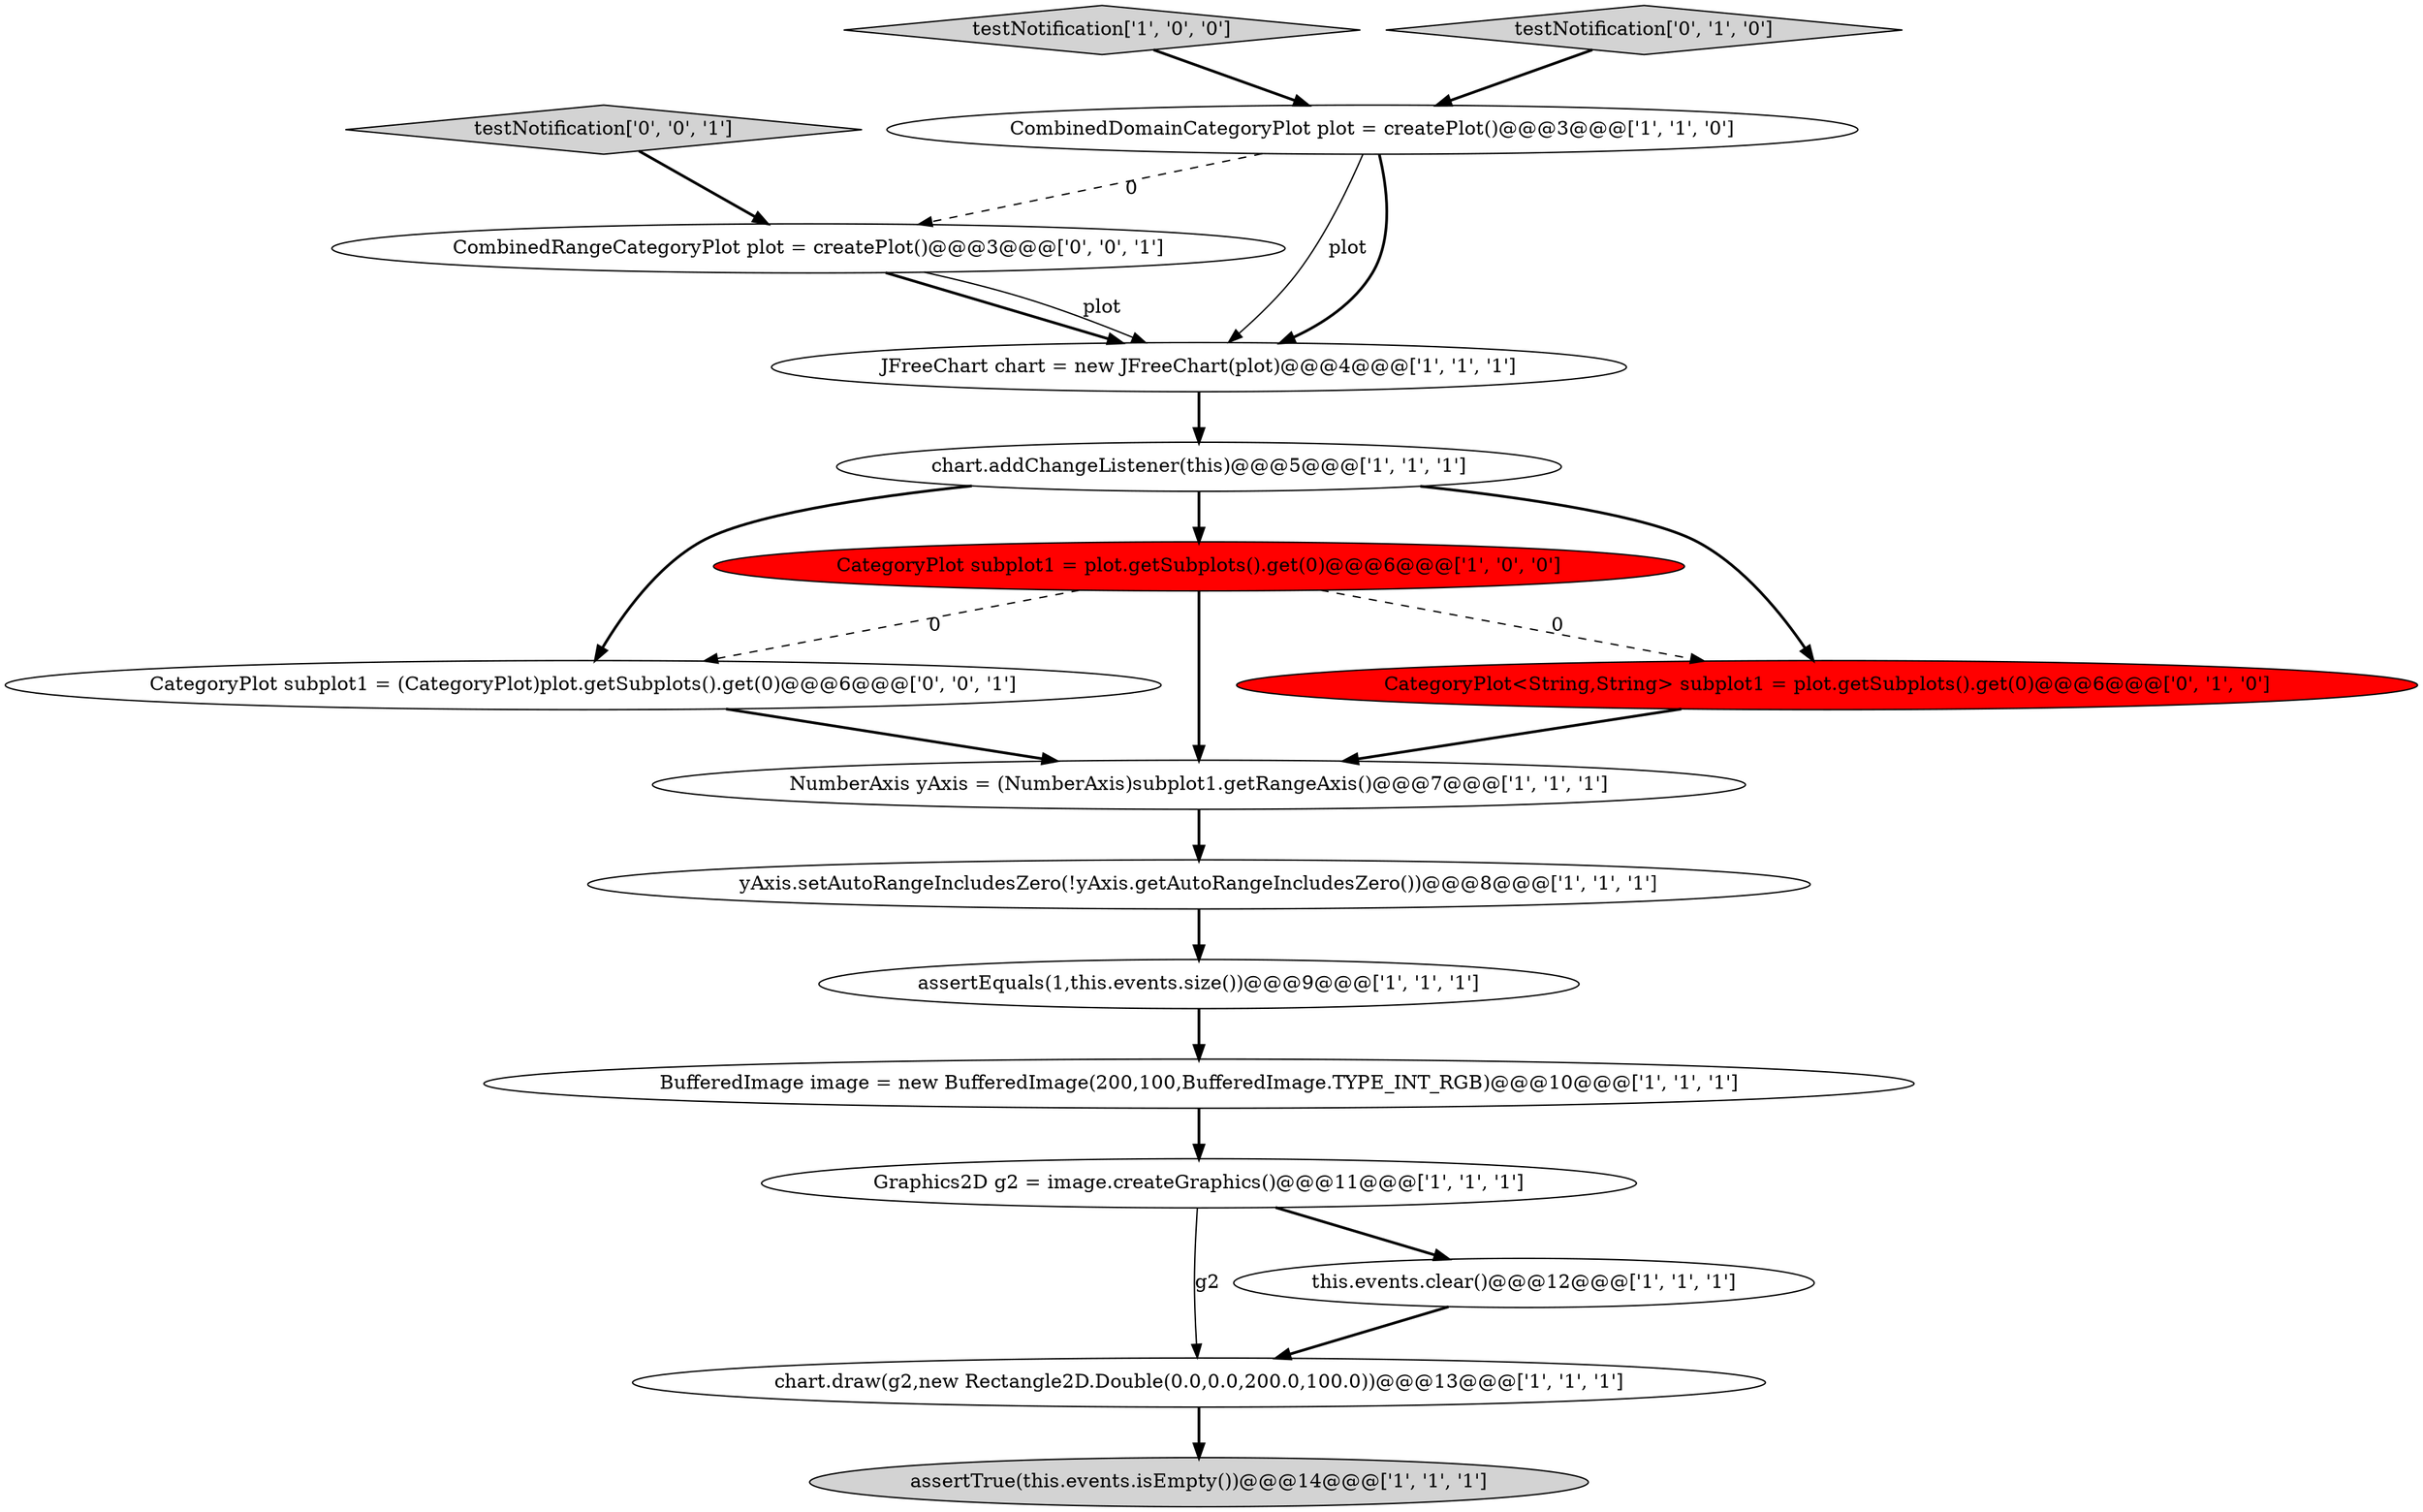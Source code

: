 digraph {
5 [style = filled, label = "Graphics2D g2 = image.createGraphics()@@@11@@@['1', '1', '1']", fillcolor = white, shape = ellipse image = "AAA0AAABBB1BBB"];
10 [style = filled, label = "chart.draw(g2,new Rectangle2D.Double(0.0,0.0,200.0,100.0))@@@13@@@['1', '1', '1']", fillcolor = white, shape = ellipse image = "AAA0AAABBB1BBB"];
17 [style = filled, label = "testNotification['0', '0', '1']", fillcolor = lightgray, shape = diamond image = "AAA0AAABBB3BBB"];
11 [style = filled, label = "chart.addChangeListener(this)@@@5@@@['1', '1', '1']", fillcolor = white, shape = ellipse image = "AAA0AAABBB1BBB"];
0 [style = filled, label = "this.events.clear()@@@12@@@['1', '1', '1']", fillcolor = white, shape = ellipse image = "AAA0AAABBB1BBB"];
9 [style = filled, label = "BufferedImage image = new BufferedImage(200,100,BufferedImage.TYPE_INT_RGB)@@@10@@@['1', '1', '1']", fillcolor = white, shape = ellipse image = "AAA0AAABBB1BBB"];
2 [style = filled, label = "CategoryPlot subplot1 = plot.getSubplots().get(0)@@@6@@@['1', '0', '0']", fillcolor = red, shape = ellipse image = "AAA1AAABBB1BBB"];
1 [style = filled, label = "testNotification['1', '0', '0']", fillcolor = lightgray, shape = diamond image = "AAA0AAABBB1BBB"];
3 [style = filled, label = "CombinedDomainCategoryPlot plot = createPlot()@@@3@@@['1', '1', '0']", fillcolor = white, shape = ellipse image = "AAA0AAABBB1BBB"];
12 [style = filled, label = "assertTrue(this.events.isEmpty())@@@14@@@['1', '1', '1']", fillcolor = lightgray, shape = ellipse image = "AAA0AAABBB1BBB"];
13 [style = filled, label = "CategoryPlot<String,String> subplot1 = plot.getSubplots().get(0)@@@6@@@['0', '1', '0']", fillcolor = red, shape = ellipse image = "AAA1AAABBB2BBB"];
14 [style = filled, label = "testNotification['0', '1', '0']", fillcolor = lightgray, shape = diamond image = "AAA0AAABBB2BBB"];
8 [style = filled, label = "JFreeChart chart = new JFreeChart(plot)@@@4@@@['1', '1', '1']", fillcolor = white, shape = ellipse image = "AAA0AAABBB1BBB"];
4 [style = filled, label = "assertEquals(1,this.events.size())@@@9@@@['1', '1', '1']", fillcolor = white, shape = ellipse image = "AAA0AAABBB1BBB"];
7 [style = filled, label = "yAxis.setAutoRangeIncludesZero(!yAxis.getAutoRangeIncludesZero())@@@8@@@['1', '1', '1']", fillcolor = white, shape = ellipse image = "AAA0AAABBB1BBB"];
16 [style = filled, label = "CombinedRangeCategoryPlot plot = createPlot()@@@3@@@['0', '0', '1']", fillcolor = white, shape = ellipse image = "AAA0AAABBB3BBB"];
15 [style = filled, label = "CategoryPlot subplot1 = (CategoryPlot)plot.getSubplots().get(0)@@@6@@@['0', '0', '1']", fillcolor = white, shape = ellipse image = "AAA0AAABBB3BBB"];
6 [style = filled, label = "NumberAxis yAxis = (NumberAxis)subplot1.getRangeAxis()@@@7@@@['1', '1', '1']", fillcolor = white, shape = ellipse image = "AAA0AAABBB1BBB"];
4->9 [style = bold, label=""];
14->3 [style = bold, label=""];
3->8 [style = solid, label="plot"];
16->8 [style = bold, label=""];
2->6 [style = bold, label=""];
3->16 [style = dashed, label="0"];
1->3 [style = bold, label=""];
15->6 [style = bold, label=""];
7->4 [style = bold, label=""];
11->2 [style = bold, label=""];
11->15 [style = bold, label=""];
2->15 [style = dashed, label="0"];
0->10 [style = bold, label=""];
5->0 [style = bold, label=""];
5->10 [style = solid, label="g2"];
10->12 [style = bold, label=""];
2->13 [style = dashed, label="0"];
3->8 [style = bold, label=""];
16->8 [style = solid, label="plot"];
11->13 [style = bold, label=""];
9->5 [style = bold, label=""];
13->6 [style = bold, label=""];
6->7 [style = bold, label=""];
8->11 [style = bold, label=""];
17->16 [style = bold, label=""];
}
